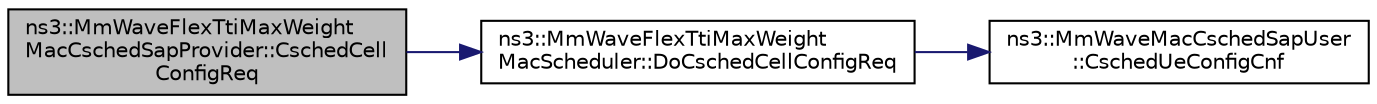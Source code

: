 digraph "ns3::MmWaveFlexTtiMaxWeightMacCschedSapProvider::CschedCellConfigReq"
{
  edge [fontname="Helvetica",fontsize="10",labelfontname="Helvetica",labelfontsize="10"];
  node [fontname="Helvetica",fontsize="10",shape=record];
  rankdir="LR";
  Node1 [label="ns3::MmWaveFlexTtiMaxWeight\lMacCschedSapProvider::CschedCell\lConfigReq",height=0.2,width=0.4,color="black", fillcolor="grey75", style="filled", fontcolor="black"];
  Node1 -> Node2 [color="midnightblue",fontsize="10",style="solid"];
  Node2 [label="ns3::MmWaveFlexTtiMaxWeight\lMacScheduler::DoCschedCellConfigReq",height=0.2,width=0.4,color="black", fillcolor="white", style="filled",URL="$dc/d15/classns3_1_1MmWaveFlexTtiMaxWeightMacScheduler.html#acd909feafdf073acb44e5d6caa3d4309"];
  Node2 -> Node3 [color="midnightblue",fontsize="10",style="solid"];
  Node3 [label="ns3::MmWaveMacCschedSapUser\l::CschedUeConfigCnf",height=0.2,width=0.4,color="black", fillcolor="white", style="filled",URL="$d7/d6e/classns3_1_1MmWaveMacCschedSapUser.html#a7c6574b01ef6cfd72a3c027142dff19c"];
}
